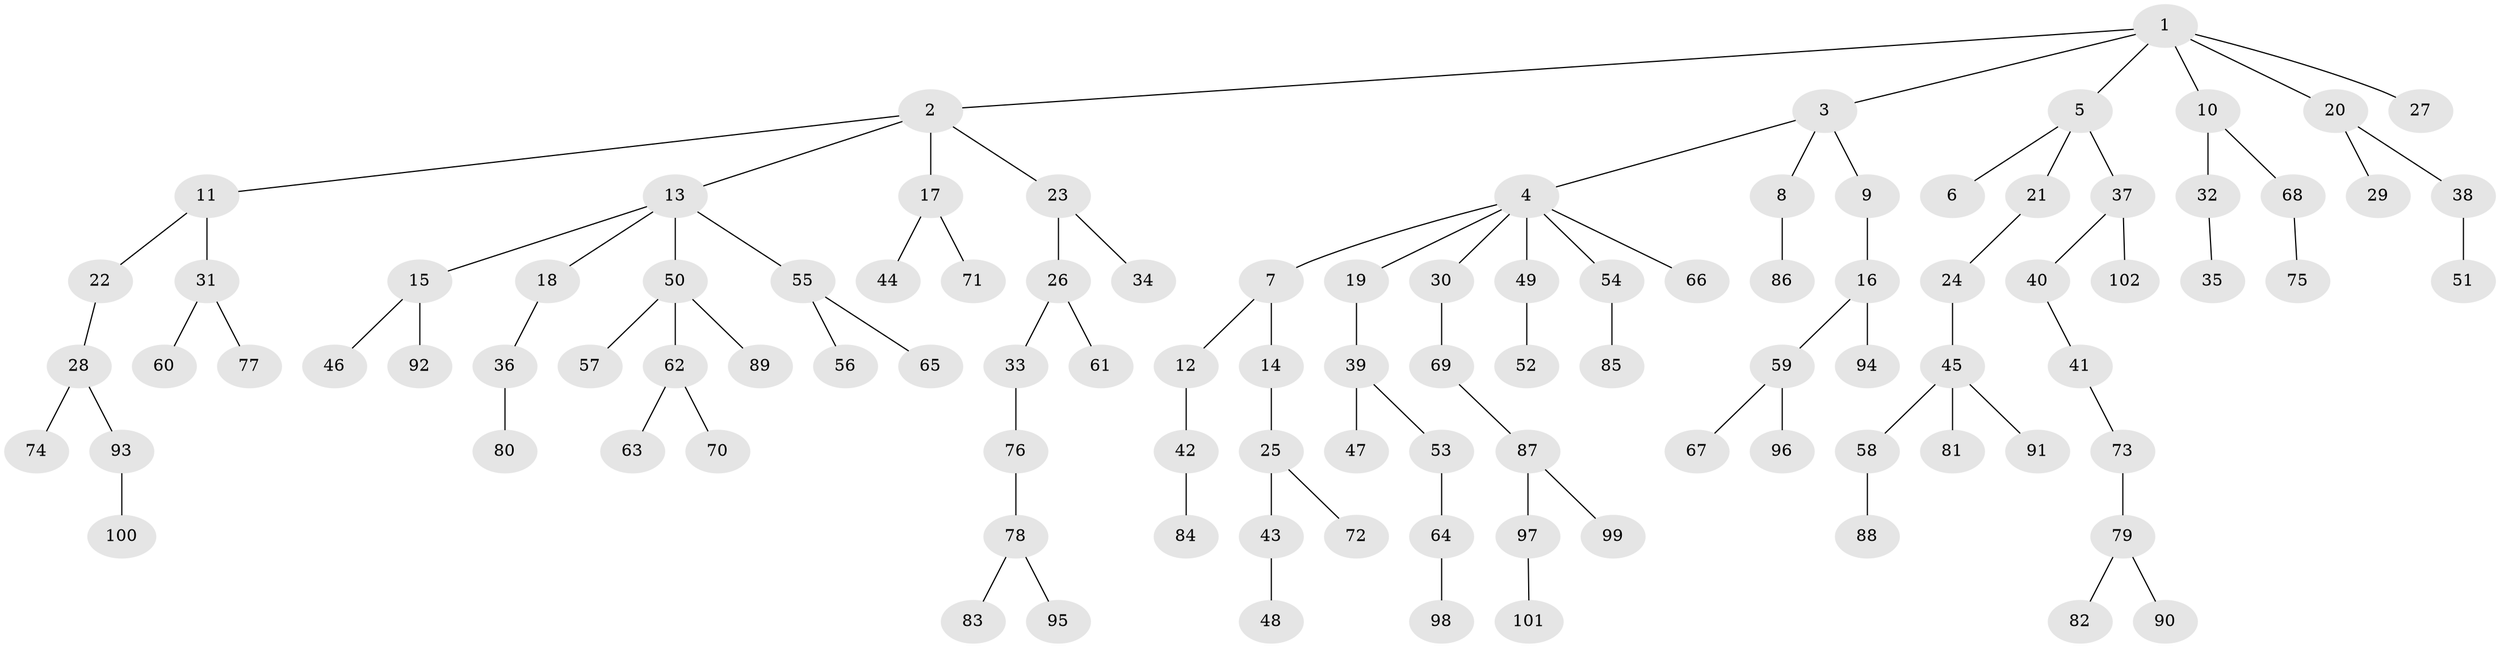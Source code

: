// original degree distribution, {7: 0.006896551724137931, 5: 0.027586206896551724, 8: 0.006896551724137931, 4: 0.08275862068965517, 2: 0.20689655172413793, 3: 0.16551724137931034, 1: 0.503448275862069}
// Generated by graph-tools (version 1.1) at 2025/52/03/04/25 22:52:05]
// undirected, 102 vertices, 101 edges
graph export_dot {
  node [color=gray90,style=filled];
  1;
  2;
  3;
  4;
  5;
  6;
  7;
  8;
  9;
  10;
  11;
  12;
  13;
  14;
  15;
  16;
  17;
  18;
  19;
  20;
  21;
  22;
  23;
  24;
  25;
  26;
  27;
  28;
  29;
  30;
  31;
  32;
  33;
  34;
  35;
  36;
  37;
  38;
  39;
  40;
  41;
  42;
  43;
  44;
  45;
  46;
  47;
  48;
  49;
  50;
  51;
  52;
  53;
  54;
  55;
  56;
  57;
  58;
  59;
  60;
  61;
  62;
  63;
  64;
  65;
  66;
  67;
  68;
  69;
  70;
  71;
  72;
  73;
  74;
  75;
  76;
  77;
  78;
  79;
  80;
  81;
  82;
  83;
  84;
  85;
  86;
  87;
  88;
  89;
  90;
  91;
  92;
  93;
  94;
  95;
  96;
  97;
  98;
  99;
  100;
  101;
  102;
  1 -- 2 [weight=1.0];
  1 -- 3 [weight=1.0];
  1 -- 5 [weight=1.0];
  1 -- 10 [weight=1.0];
  1 -- 20 [weight=1.0];
  1 -- 27 [weight=1.0];
  2 -- 11 [weight=1.0];
  2 -- 13 [weight=1.0];
  2 -- 17 [weight=1.0];
  2 -- 23 [weight=1.0];
  3 -- 4 [weight=1.0];
  3 -- 8 [weight=1.0];
  3 -- 9 [weight=1.0];
  4 -- 7 [weight=1.0];
  4 -- 19 [weight=1.0];
  4 -- 30 [weight=1.0];
  4 -- 49 [weight=1.0];
  4 -- 54 [weight=1.0];
  4 -- 66 [weight=1.0];
  5 -- 6 [weight=1.0];
  5 -- 21 [weight=1.0];
  5 -- 37 [weight=1.0];
  7 -- 12 [weight=1.0];
  7 -- 14 [weight=1.0];
  8 -- 86 [weight=1.0];
  9 -- 16 [weight=1.0];
  10 -- 32 [weight=1.0];
  10 -- 68 [weight=1.0];
  11 -- 22 [weight=1.0];
  11 -- 31 [weight=1.0];
  12 -- 42 [weight=1.0];
  13 -- 15 [weight=1.0];
  13 -- 18 [weight=1.0];
  13 -- 50 [weight=1.0];
  13 -- 55 [weight=1.0];
  14 -- 25 [weight=1.0];
  15 -- 46 [weight=1.0];
  15 -- 92 [weight=1.0];
  16 -- 59 [weight=1.0];
  16 -- 94 [weight=1.0];
  17 -- 44 [weight=1.0];
  17 -- 71 [weight=1.0];
  18 -- 36 [weight=1.0];
  19 -- 39 [weight=1.0];
  20 -- 29 [weight=1.0];
  20 -- 38 [weight=1.0];
  21 -- 24 [weight=1.0];
  22 -- 28 [weight=1.0];
  23 -- 26 [weight=1.0];
  23 -- 34 [weight=1.0];
  24 -- 45 [weight=1.0];
  25 -- 43 [weight=1.0];
  25 -- 72 [weight=1.0];
  26 -- 33 [weight=1.0];
  26 -- 61 [weight=1.0];
  28 -- 74 [weight=1.0];
  28 -- 93 [weight=1.0];
  30 -- 69 [weight=1.0];
  31 -- 60 [weight=1.0];
  31 -- 77 [weight=1.0];
  32 -- 35 [weight=1.0];
  33 -- 76 [weight=1.0];
  36 -- 80 [weight=1.0];
  37 -- 40 [weight=1.0];
  37 -- 102 [weight=1.0];
  38 -- 51 [weight=1.0];
  39 -- 47 [weight=1.0];
  39 -- 53 [weight=1.0];
  40 -- 41 [weight=1.0];
  41 -- 73 [weight=1.0];
  42 -- 84 [weight=1.0];
  43 -- 48 [weight=1.0];
  45 -- 58 [weight=1.0];
  45 -- 81 [weight=1.0];
  45 -- 91 [weight=1.0];
  49 -- 52 [weight=1.0];
  50 -- 57 [weight=1.0];
  50 -- 62 [weight=1.0];
  50 -- 89 [weight=1.0];
  53 -- 64 [weight=1.0];
  54 -- 85 [weight=1.0];
  55 -- 56 [weight=1.0];
  55 -- 65 [weight=1.0];
  58 -- 88 [weight=1.0];
  59 -- 67 [weight=1.0];
  59 -- 96 [weight=1.0];
  62 -- 63 [weight=1.0];
  62 -- 70 [weight=1.0];
  64 -- 98 [weight=1.0];
  68 -- 75 [weight=1.0];
  69 -- 87 [weight=1.0];
  73 -- 79 [weight=1.0];
  76 -- 78 [weight=1.0];
  78 -- 83 [weight=1.0];
  78 -- 95 [weight=1.0];
  79 -- 82 [weight=1.0];
  79 -- 90 [weight=1.0];
  87 -- 97 [weight=1.0];
  87 -- 99 [weight=1.0];
  93 -- 100 [weight=1.0];
  97 -- 101 [weight=1.0];
}
